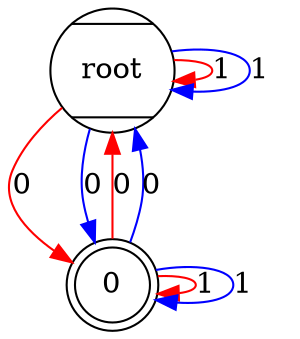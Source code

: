 digraph{ 
root  [shape = Mcircle]
0 [shape = doublecircle]
root -> 0 [color = red, label = 0] 
0 -> root [color = red, label = 0] 
0 -> 0 [color = red, label = 1] 
0 -> root [color = blue, label = 0] 
0 -> 0 [color = blue, label = 1] 
root -> root [color = red, label = 1] 
root -> 0 [color = blue, label = 0] 
root -> root [color = blue, label = 1] 
} 
